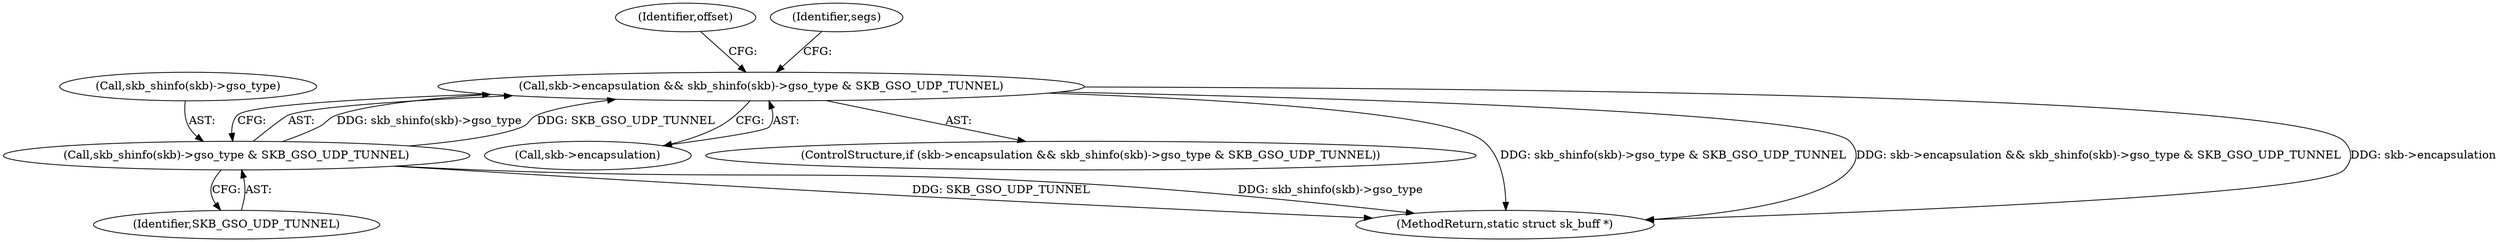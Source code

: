 digraph "0_linux_0e033e04c2678dbbe74a46b23fffb7bb918c288e@pointer" {
"1000197" [label="(Call,skb->encapsulation && skb_shinfo(skb)->gso_type & SKB_GSO_UDP_TUNNEL)"];
"1000201" [label="(Call,skb_shinfo(skb)->gso_type & SKB_GSO_UDP_TUNNEL)"];
"1000198" [label="(Call,skb->encapsulation)"];
"1000215" [label="(Identifier,offset)"];
"1000206" [label="(Identifier,SKB_GSO_UDP_TUNNEL)"];
"1000197" [label="(Call,skb->encapsulation && skb_shinfo(skb)->gso_type & SKB_GSO_UDP_TUNNEL)"];
"1000196" [label="(ControlStructure,if (skb->encapsulation && skb_shinfo(skb)->gso_type & SKB_GSO_UDP_TUNNEL))"];
"1000208" [label="(Identifier,segs)"];
"1000202" [label="(Call,skb_shinfo(skb)->gso_type)"];
"1000201" [label="(Call,skb_shinfo(skb)->gso_type & SKB_GSO_UDP_TUNNEL)"];
"1000361" [label="(MethodReturn,static struct sk_buff *)"];
"1000197" -> "1000196"  [label="AST: "];
"1000197" -> "1000198"  [label="CFG: "];
"1000197" -> "1000201"  [label="CFG: "];
"1000198" -> "1000197"  [label="AST: "];
"1000201" -> "1000197"  [label="AST: "];
"1000208" -> "1000197"  [label="CFG: "];
"1000215" -> "1000197"  [label="CFG: "];
"1000197" -> "1000361"  [label="DDG: skb_shinfo(skb)->gso_type & SKB_GSO_UDP_TUNNEL"];
"1000197" -> "1000361"  [label="DDG: skb->encapsulation && skb_shinfo(skb)->gso_type & SKB_GSO_UDP_TUNNEL"];
"1000197" -> "1000361"  [label="DDG: skb->encapsulation"];
"1000201" -> "1000197"  [label="DDG: skb_shinfo(skb)->gso_type"];
"1000201" -> "1000197"  [label="DDG: SKB_GSO_UDP_TUNNEL"];
"1000201" -> "1000206"  [label="CFG: "];
"1000202" -> "1000201"  [label="AST: "];
"1000206" -> "1000201"  [label="AST: "];
"1000201" -> "1000361"  [label="DDG: SKB_GSO_UDP_TUNNEL"];
"1000201" -> "1000361"  [label="DDG: skb_shinfo(skb)->gso_type"];
}

